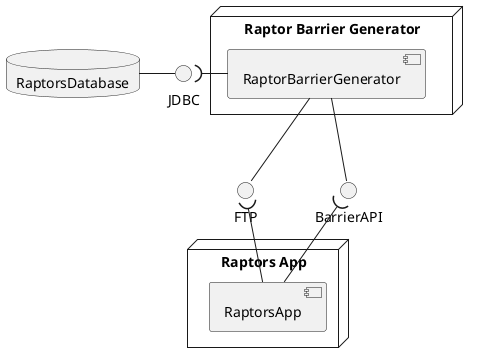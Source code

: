 @startuml

node "Raptor Barrier Generator" {
    [RaptorBarrierGenerator]
}



node "Raptors App" {
   [RaptorsApp]
}



database "RaptorsDatabase" {
}

RaptorsDatabase - JDBC
JDBC )- RaptorBarrierGenerator
RaptorBarrierGenerator -- FTP
RaptorBarrierGenerator -- BarrierAPI
FTP )-- RaptorsApp
BarrierAPI )-- RaptorsApp




@enduml